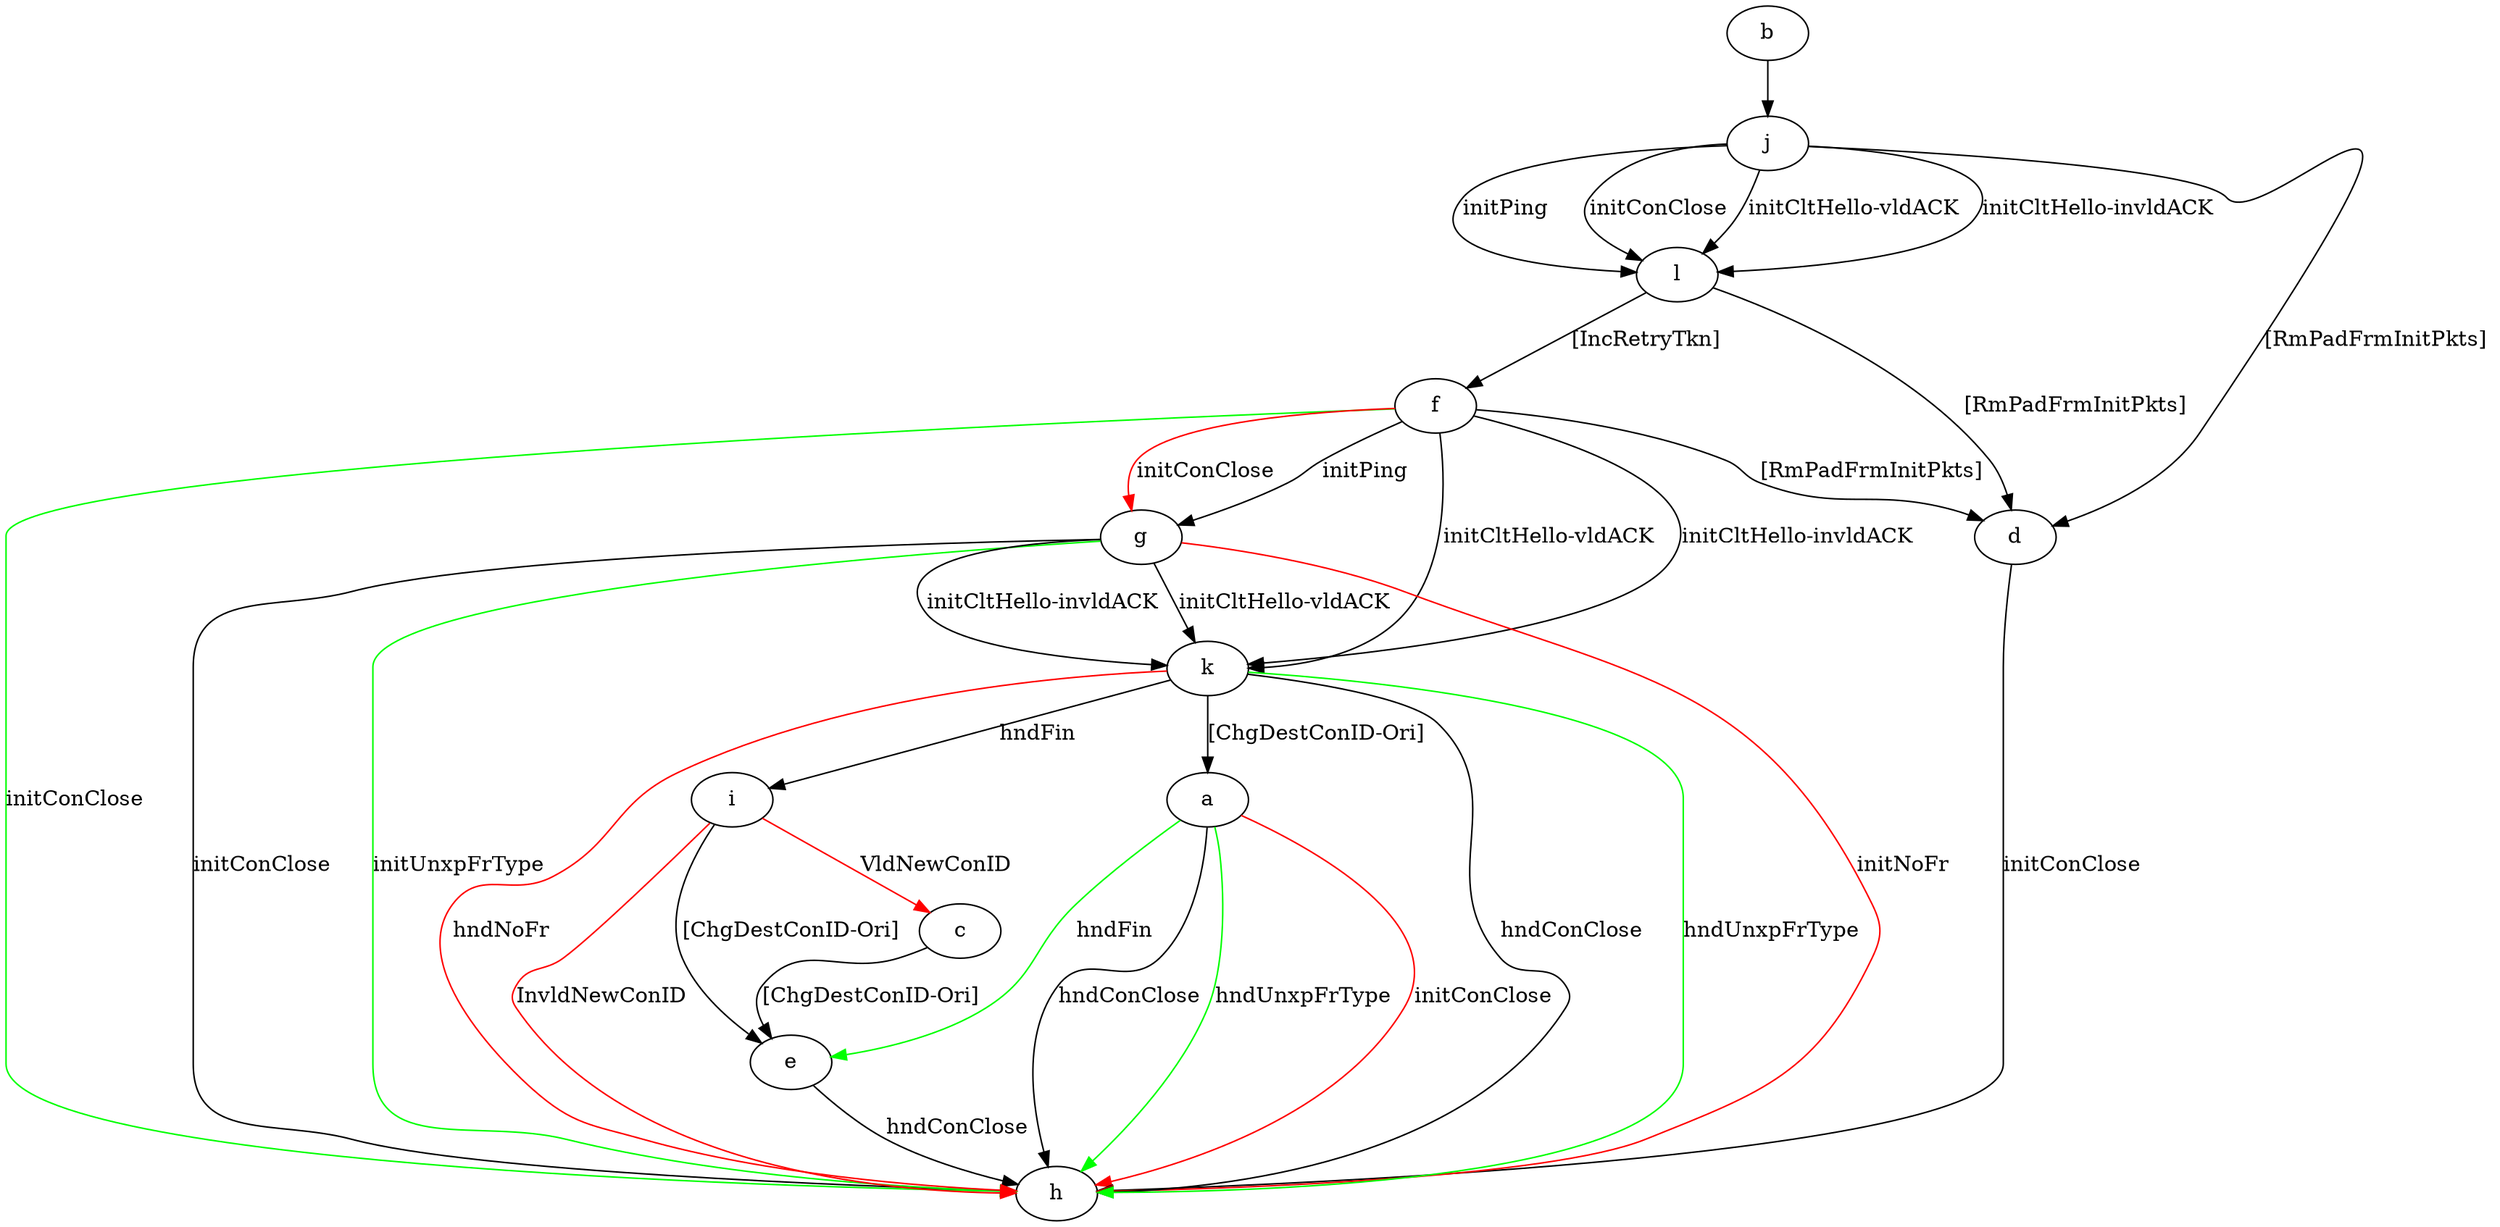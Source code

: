 digraph "" {
	a -> e	[key=0,
		color=green,
		label="hndFin "];
	a -> h	[key=0,
		label="hndConClose "];
	a -> h	[key=1,
		color=green,
		label="hndUnxpFrType "];
	a -> h	[key=2,
		color=red,
		label="initConClose "];
	b -> j	[key=0];
	c -> e	[key=0,
		label="[ChgDestConID-Ori] "];
	d -> h	[key=0,
		label="initConClose "];
	e -> h	[key=0,
		label="hndConClose "];
	f -> d	[key=0,
		label="[RmPadFrmInitPkts] "];
	f -> g	[key=0,
		label="initPing "];
	f -> g	[key=1,
		color=red,
		label="initConClose "];
	f -> h	[key=0,
		color=green,
		label="initConClose "];
	f -> k	[key=0,
		label="initCltHello-vldACK "];
	f -> k	[key=1,
		label="initCltHello-invldACK "];
	g -> h	[key=0,
		label="initConClose "];
	g -> h	[key=1,
		color=green,
		label="initUnxpFrType "];
	g -> h	[key=2,
		color=red,
		label="initNoFr "];
	g -> k	[key=0,
		label="initCltHello-vldACK "];
	g -> k	[key=1,
		label="initCltHello-invldACK "];
	i -> c	[key=0,
		color=red,
		label="VldNewConID "];
	i -> e	[key=0,
		label="[ChgDestConID-Ori] "];
	i -> h	[key=0,
		color=red,
		label="InvldNewConID "];
	j -> d	[key=0,
		label="[RmPadFrmInitPkts] "];
	j -> l	[key=0,
		label="initPing "];
	j -> l	[key=1,
		label="initConClose "];
	j -> l	[key=2,
		label="initCltHello-vldACK "];
	j -> l	[key=3,
		label="initCltHello-invldACK "];
	k -> a	[key=0,
		label="[ChgDestConID-Ori] "];
	k -> h	[key=0,
		label="hndConClose "];
	k -> h	[key=1,
		color=green,
		label="hndUnxpFrType "];
	k -> h	[key=2,
		color=red,
		label="hndNoFr "];
	k -> i	[key=0,
		label="hndFin "];
	l -> d	[key=0,
		label="[RmPadFrmInitPkts] "];
	l -> f	[key=0,
		label="[IncRetryTkn] "];
}
